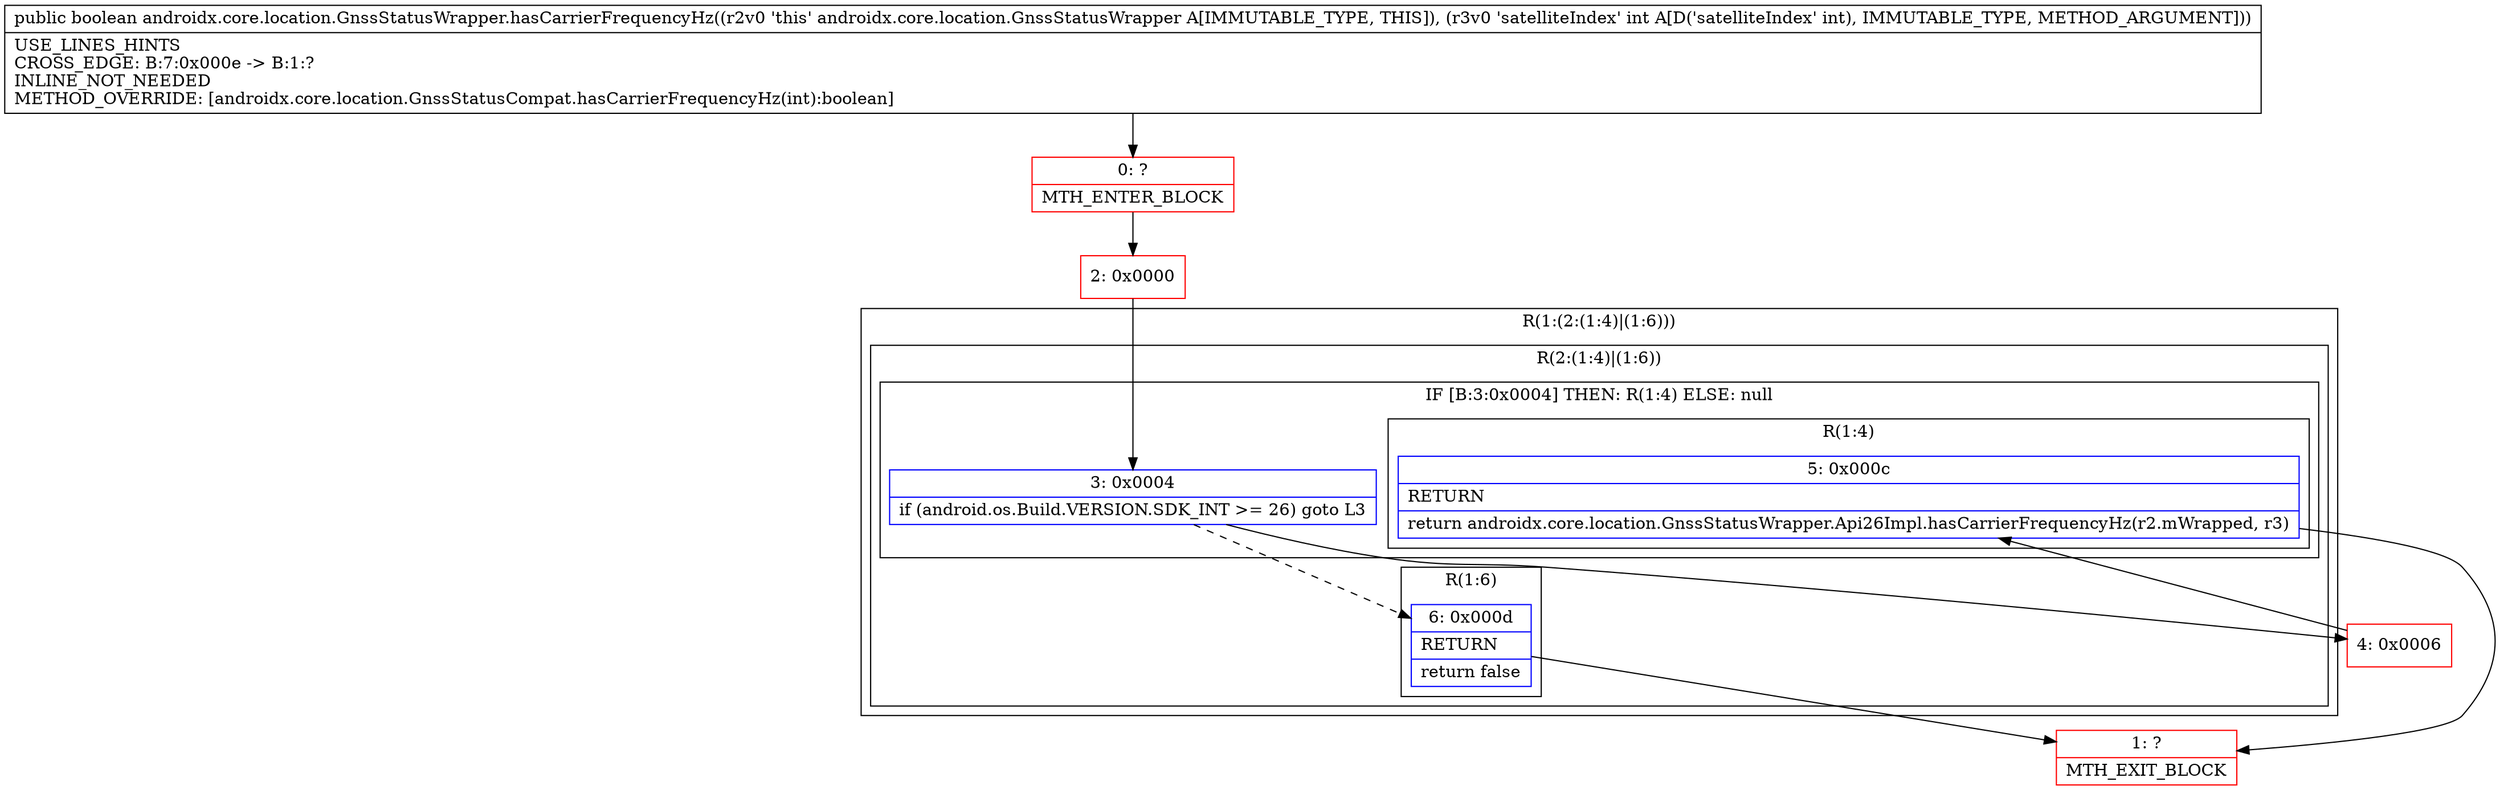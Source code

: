 digraph "CFG forandroidx.core.location.GnssStatusWrapper.hasCarrierFrequencyHz(I)Z" {
subgraph cluster_Region_1254606516 {
label = "R(1:(2:(1:4)|(1:6)))";
node [shape=record,color=blue];
subgraph cluster_Region_171922754 {
label = "R(2:(1:4)|(1:6))";
node [shape=record,color=blue];
subgraph cluster_IfRegion_1178848556 {
label = "IF [B:3:0x0004] THEN: R(1:4) ELSE: null";
node [shape=record,color=blue];
Node_3 [shape=record,label="{3\:\ 0x0004|if (android.os.Build.VERSION.SDK_INT \>= 26) goto L3\l}"];
subgraph cluster_Region_1952230678 {
label = "R(1:4)";
node [shape=record,color=blue];
Node_5 [shape=record,label="{5\:\ 0x000c|RETURN\l|return androidx.core.location.GnssStatusWrapper.Api26Impl.hasCarrierFrequencyHz(r2.mWrapped, r3)\l}"];
}
}
subgraph cluster_Region_5908303 {
label = "R(1:6)";
node [shape=record,color=blue];
Node_6 [shape=record,label="{6\:\ 0x000d|RETURN\l|return false\l}"];
}
}
}
Node_0 [shape=record,color=red,label="{0\:\ ?|MTH_ENTER_BLOCK\l}"];
Node_2 [shape=record,color=red,label="{2\:\ 0x0000}"];
Node_4 [shape=record,color=red,label="{4\:\ 0x0006}"];
Node_1 [shape=record,color=red,label="{1\:\ ?|MTH_EXIT_BLOCK\l}"];
MethodNode[shape=record,label="{public boolean androidx.core.location.GnssStatusWrapper.hasCarrierFrequencyHz((r2v0 'this' androidx.core.location.GnssStatusWrapper A[IMMUTABLE_TYPE, THIS]), (r3v0 'satelliteIndex' int A[D('satelliteIndex' int), IMMUTABLE_TYPE, METHOD_ARGUMENT]))  | USE_LINES_HINTS\lCROSS_EDGE: B:7:0x000e \-\> B:1:?\lINLINE_NOT_NEEDED\lMETHOD_OVERRIDE: [androidx.core.location.GnssStatusCompat.hasCarrierFrequencyHz(int):boolean]\l}"];
MethodNode -> Node_0;Node_3 -> Node_4;
Node_3 -> Node_6[style=dashed];
Node_5 -> Node_1;
Node_6 -> Node_1;
Node_0 -> Node_2;
Node_2 -> Node_3;
Node_4 -> Node_5;
}


